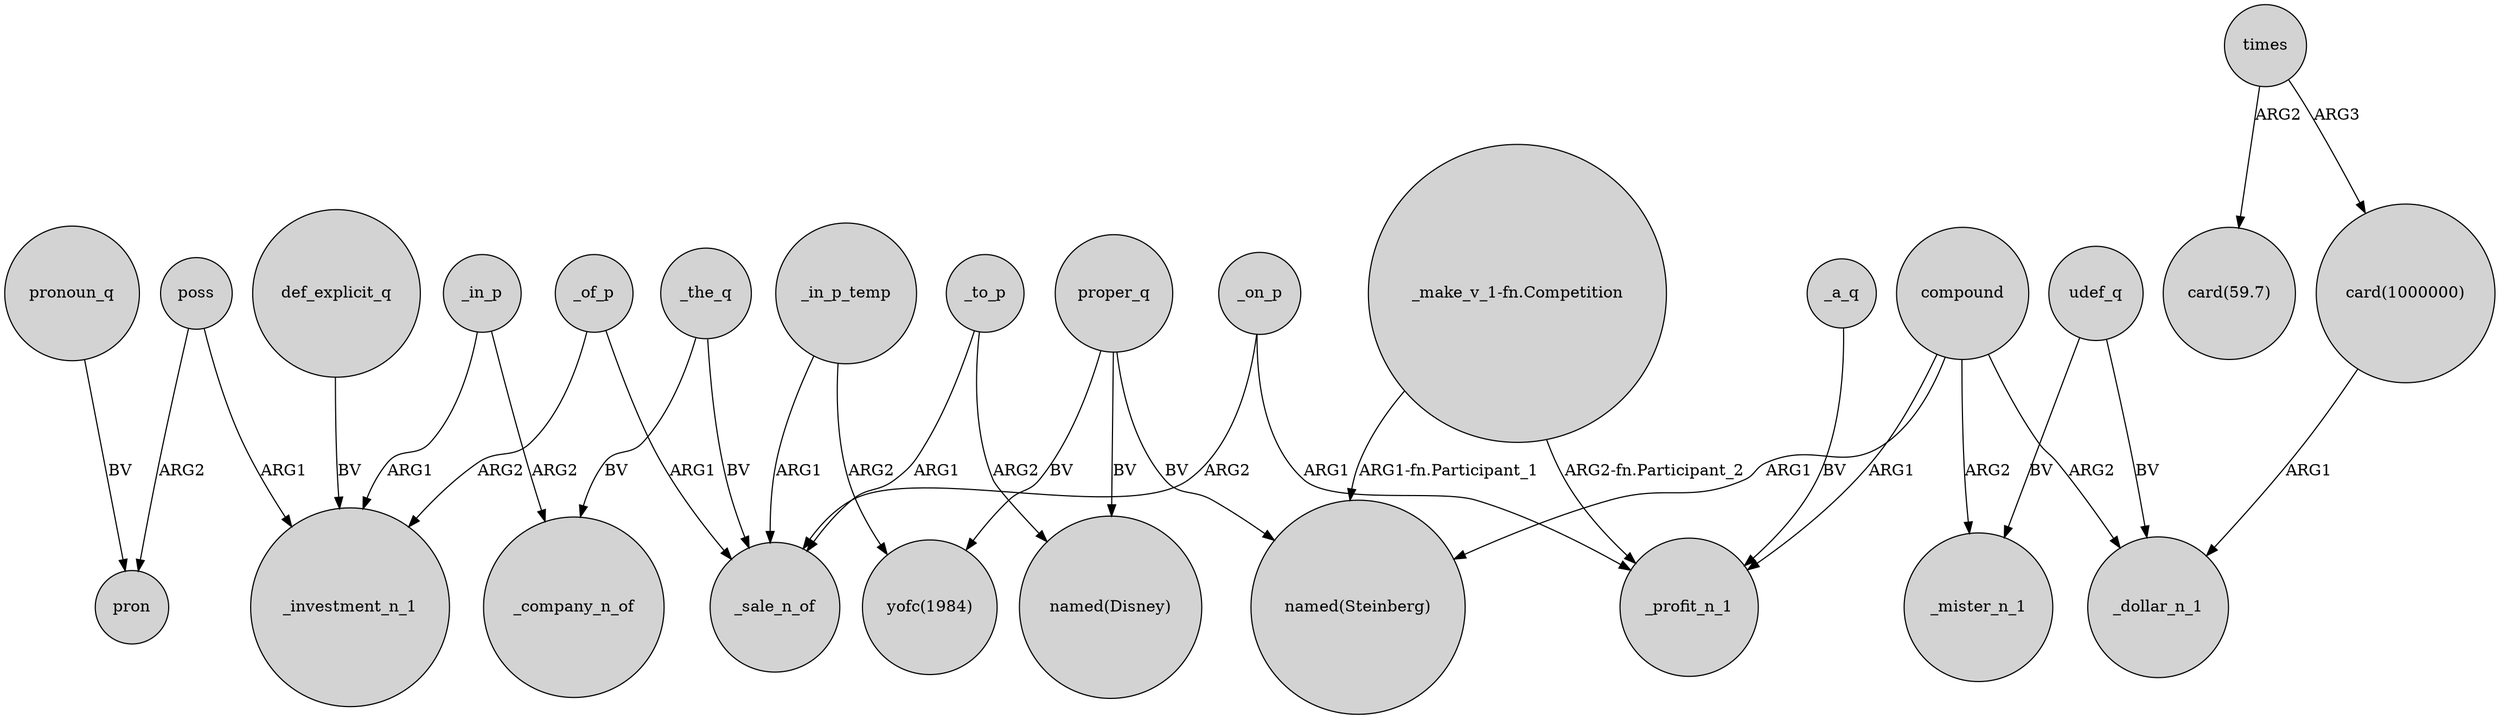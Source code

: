 digraph {
	node [shape=circle style=filled]
	_in_p -> _company_n_of [label=ARG2]
	compound -> _mister_n_1 [label=ARG2]
	_of_p -> _sale_n_of [label=ARG1]
	proper_q -> "named(Disney)" [label=BV]
	_on_p -> _sale_n_of [label=ARG2]
	_in_p -> _investment_n_1 [label=ARG1]
	_in_p_temp -> _sale_n_of [label=ARG1]
	times -> "card(59.7)" [label=ARG2]
	times -> "card(1000000)" [label=ARG3]
	compound -> _dollar_n_1 [label=ARG2]
	udef_q -> _mister_n_1 [label=BV]
	_to_p -> _sale_n_of [label=ARG1]
	_in_p_temp -> "yofc(1984)" [label=ARG2]
	poss -> _investment_n_1 [label=ARG1]
	"_make_v_1-fn.Competition" -> "named(Steinberg)" [label="ARG1-fn.Participant_1"]
	pronoun_q -> pron [label=BV]
	poss -> pron [label=ARG2]
	compound -> _profit_n_1 [label=ARG1]
	udef_q -> _dollar_n_1 [label=BV]
	"card(1000000)" -> _dollar_n_1 [label=ARG1]
	proper_q -> "named(Steinberg)" [label=BV]
	compound -> "named(Steinberg)" [label=ARG1]
	_a_q -> _profit_n_1 [label=BV]
	_of_p -> _investment_n_1 [label=ARG2]
	def_explicit_q -> _investment_n_1 [label=BV]
	_the_q -> _sale_n_of [label=BV]
	_the_q -> _company_n_of [label=BV]
	"_make_v_1-fn.Competition" -> _profit_n_1 [label="ARG2-fn.Participant_2"]
	_to_p -> "named(Disney)" [label=ARG2]
	_on_p -> _profit_n_1 [label=ARG1]
	proper_q -> "yofc(1984)" [label=BV]
}
